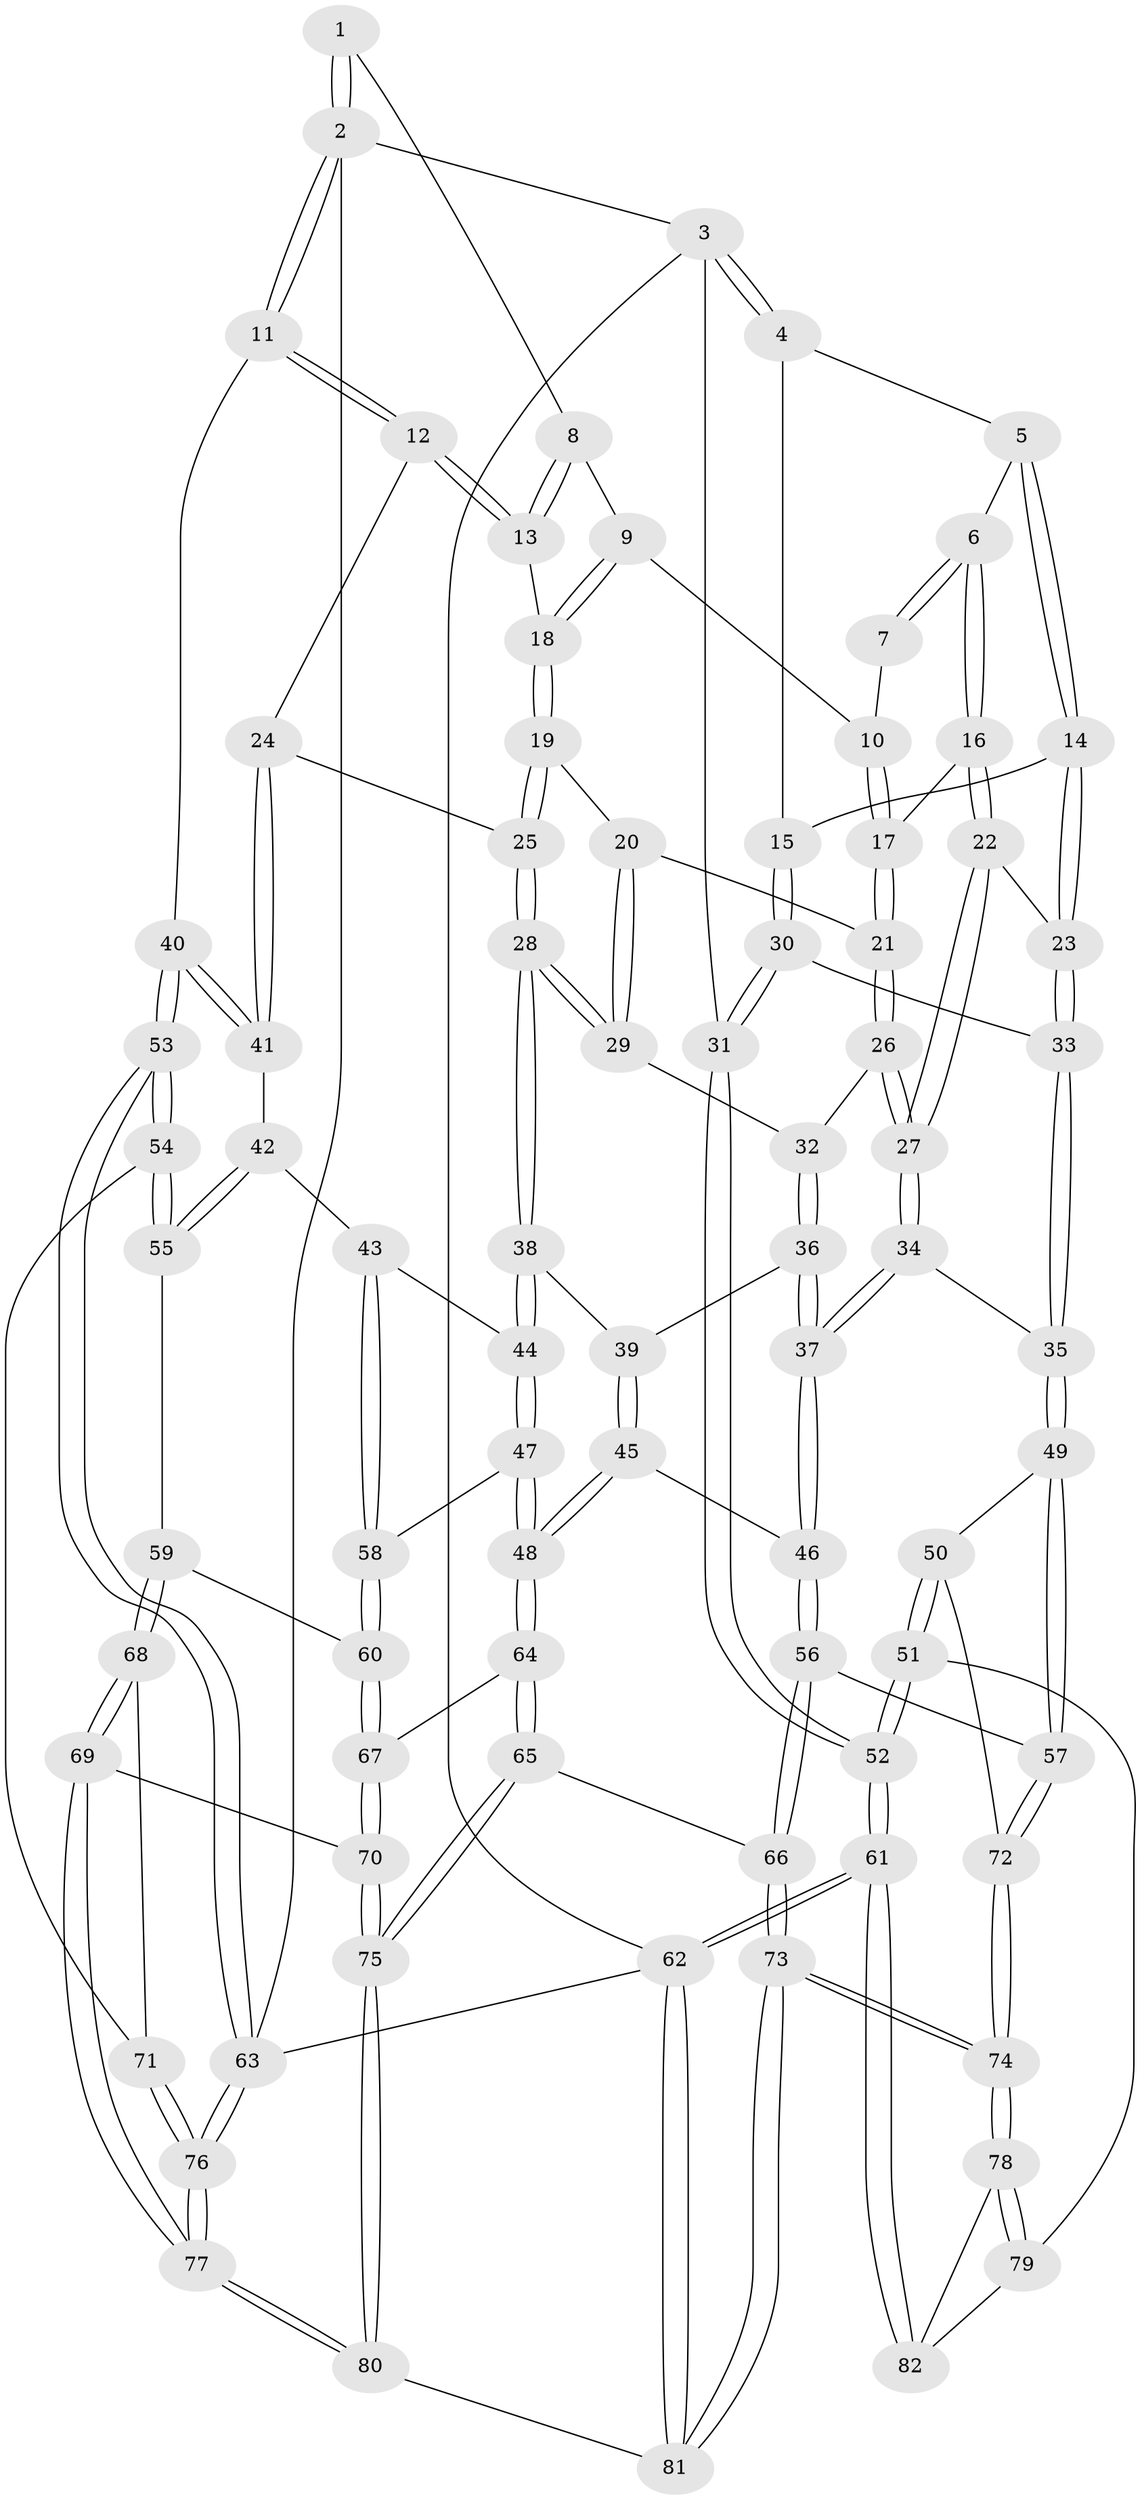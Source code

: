 // coarse degree distribution, {8: 0.0625, 4: 0.4375, 2: 0.0625, 5: 0.28125, 7: 0.03125, 6: 0.0625, 3: 0.0625}
// Generated by graph-tools (version 1.1) at 2025/21/03/04/25 18:21:32]
// undirected, 82 vertices, 202 edges
graph export_dot {
graph [start="1"]
  node [color=gray90,style=filled];
  1 [pos="+0.8981310271129955+0"];
  2 [pos="+1+0"];
  3 [pos="+0+0"];
  4 [pos="+0.05629783455756381+0"];
  5 [pos="+0.26730403733733354+0"];
  6 [pos="+0.3240322765361046+0"];
  7 [pos="+0.6887937196253658+0"];
  8 [pos="+0.8037764373267605+0.03585740023525873"];
  9 [pos="+0.6393093216865214+0.11132113591887924"];
  10 [pos="+0.6290486938320797+0.10578287232014258"];
  11 [pos="+1+0"];
  12 [pos="+0.8547335215583891+0.22253730972866045"];
  13 [pos="+0.8138039384327015+0.10071754500172941"];
  14 [pos="+0.17162623414906575+0.23316503284633713"];
  15 [pos="+0.08997619367688407+0.21335809056539964"];
  16 [pos="+0.38624460939706334+0.013208255297160413"];
  17 [pos="+0.42800456852874613+0.07951457730597321"];
  18 [pos="+0.6632737433020855+0.18498083503897544"];
  19 [pos="+0.664126248133588+0.20298537829265487"];
  20 [pos="+0.5487680553299153+0.20744826382930395"];
  21 [pos="+0.44033104051251437+0.14987149404283034"];
  22 [pos="+0.22211191432530855+0.2692153328196656"];
  23 [pos="+0.20541218276569034+0.2674214718369108"];
  24 [pos="+0.8345457414531388+0.2922744268537776"];
  25 [pos="+0.7259463590559581+0.323711739940789"];
  26 [pos="+0.427568766782225+0.23151400145080545"];
  27 [pos="+0.3025759778343277+0.32635389537505843"];
  28 [pos="+0.6979065420268785+0.3516409475027029"];
  29 [pos="+0.5964631546255066+0.29372104452845554"];
  30 [pos="+0+0.3688523421299298"];
  31 [pos="+0+0.3634396453134298"];
  32 [pos="+0.4649129884499607+0.2938443022954396"];
  33 [pos="+0.0705320168936112+0.44190853131911173"];
  34 [pos="+0.3085201278982666+0.47516169549405274"];
  35 [pos="+0.10714520636694032+0.4749552497244575"];
  36 [pos="+0.4818778099899765+0.38019645213681486"];
  37 [pos="+0.35204480385862114+0.510371193576281"];
  38 [pos="+0.6622829725541551+0.42475637541631395"];
  39 [pos="+0.6472186408041523+0.4253516744478888"];
  40 [pos="+1+0.46635964898812143"];
  41 [pos="+1+0.4326974304158579"];
  42 [pos="+0.8854312699635838+0.5146571210344141"];
  43 [pos="+0.7439856355635073+0.5370290368722476"];
  44 [pos="+0.6842919584366927+0.4936589116344366"];
  45 [pos="+0.38718071835903173+0.591707447055074"];
  46 [pos="+0.38623945106215546+0.5913842576203445"];
  47 [pos="+0.5938503416596087+0.6182249842392402"];
  48 [pos="+0.5269634652585654+0.6821177553017013"];
  49 [pos="+0.1054796393814767+0.5920310822071124"];
  50 [pos="+0.006006225941611815+0.6987428652213489"];
  51 [pos="+0+0.72591049434055"];
  52 [pos="+0+0.7245630295287914"];
  53 [pos="+1+0.7457782580586573"];
  54 [pos="+1+0.724289766382364"];
  55 [pos="+0.8723731123642906+0.6531676988016438"];
  56 [pos="+0.2861221532542101+0.7013025001056984"];
  57 [pos="+0.23262317623664486+0.702356922292402"];
  58 [pos="+0.7730466450549192+0.6720130431940664"];
  59 [pos="+0.7787751937058022+0.6815923247544335"];
  60 [pos="+0.7754980872032848+0.6781460253461427"];
  61 [pos="+0+1"];
  62 [pos="+0+1"];
  63 [pos="+1+1"];
  64 [pos="+0.5291949239683099+0.6876648373076305"];
  65 [pos="+0.38882545368464216+0.8336952977760969"];
  66 [pos="+0.30916464590630827+0.7960226337485814"];
  67 [pos="+0.5538797594520332+0.7229802226389244"];
  68 [pos="+0.7844533607727241+0.7642888224404599"];
  69 [pos="+0.7015731621018315+0.8692530584209729"];
  70 [pos="+0.5962927508165833+0.8462093171723393"];
  71 [pos="+0.8302977008403097+0.7777668240624276"];
  72 [pos="+0.13345925361741556+0.7789804033231493"];
  73 [pos="+0.20589355778119103+0.9945743043826689"];
  74 [pos="+0.12605520434714387+0.8647104448938453"];
  75 [pos="+0.4808498190618319+0.9683157813790516"];
  76 [pos="+1+1"];
  77 [pos="+1+1"];
  78 [pos="+0.09076296533644652+0.8628793697202297"];
  79 [pos="+0+0.7950410531909206"];
  80 [pos="+0.4081840255593228+1"];
  81 [pos="+0.22946722820613463+1"];
  82 [pos="+0.024649899141884323+0.8912572846644741"];
  1 -- 2;
  1 -- 2;
  1 -- 8;
  2 -- 3;
  2 -- 11;
  2 -- 11;
  2 -- 63;
  3 -- 4;
  3 -- 4;
  3 -- 31;
  3 -- 62;
  4 -- 5;
  4 -- 15;
  5 -- 6;
  5 -- 14;
  5 -- 14;
  6 -- 7;
  6 -- 7;
  6 -- 16;
  6 -- 16;
  7 -- 10;
  8 -- 9;
  8 -- 13;
  8 -- 13;
  9 -- 10;
  9 -- 18;
  9 -- 18;
  10 -- 17;
  10 -- 17;
  11 -- 12;
  11 -- 12;
  11 -- 40;
  12 -- 13;
  12 -- 13;
  12 -- 24;
  13 -- 18;
  14 -- 15;
  14 -- 23;
  14 -- 23;
  15 -- 30;
  15 -- 30;
  16 -- 17;
  16 -- 22;
  16 -- 22;
  17 -- 21;
  17 -- 21;
  18 -- 19;
  18 -- 19;
  19 -- 20;
  19 -- 25;
  19 -- 25;
  20 -- 21;
  20 -- 29;
  20 -- 29;
  21 -- 26;
  21 -- 26;
  22 -- 23;
  22 -- 27;
  22 -- 27;
  23 -- 33;
  23 -- 33;
  24 -- 25;
  24 -- 41;
  24 -- 41;
  25 -- 28;
  25 -- 28;
  26 -- 27;
  26 -- 27;
  26 -- 32;
  27 -- 34;
  27 -- 34;
  28 -- 29;
  28 -- 29;
  28 -- 38;
  28 -- 38;
  29 -- 32;
  30 -- 31;
  30 -- 31;
  30 -- 33;
  31 -- 52;
  31 -- 52;
  32 -- 36;
  32 -- 36;
  33 -- 35;
  33 -- 35;
  34 -- 35;
  34 -- 37;
  34 -- 37;
  35 -- 49;
  35 -- 49;
  36 -- 37;
  36 -- 37;
  36 -- 39;
  37 -- 46;
  37 -- 46;
  38 -- 39;
  38 -- 44;
  38 -- 44;
  39 -- 45;
  39 -- 45;
  40 -- 41;
  40 -- 41;
  40 -- 53;
  40 -- 53;
  41 -- 42;
  42 -- 43;
  42 -- 55;
  42 -- 55;
  43 -- 44;
  43 -- 58;
  43 -- 58;
  44 -- 47;
  44 -- 47;
  45 -- 46;
  45 -- 48;
  45 -- 48;
  46 -- 56;
  46 -- 56;
  47 -- 48;
  47 -- 48;
  47 -- 58;
  48 -- 64;
  48 -- 64;
  49 -- 50;
  49 -- 57;
  49 -- 57;
  50 -- 51;
  50 -- 51;
  50 -- 72;
  51 -- 52;
  51 -- 52;
  51 -- 79;
  52 -- 61;
  52 -- 61;
  53 -- 54;
  53 -- 54;
  53 -- 63;
  53 -- 63;
  54 -- 55;
  54 -- 55;
  54 -- 71;
  55 -- 59;
  56 -- 57;
  56 -- 66;
  56 -- 66;
  57 -- 72;
  57 -- 72;
  58 -- 60;
  58 -- 60;
  59 -- 60;
  59 -- 68;
  59 -- 68;
  60 -- 67;
  60 -- 67;
  61 -- 62;
  61 -- 62;
  61 -- 82;
  61 -- 82;
  62 -- 81;
  62 -- 81;
  62 -- 63;
  63 -- 76;
  63 -- 76;
  64 -- 65;
  64 -- 65;
  64 -- 67;
  65 -- 66;
  65 -- 75;
  65 -- 75;
  66 -- 73;
  66 -- 73;
  67 -- 70;
  67 -- 70;
  68 -- 69;
  68 -- 69;
  68 -- 71;
  69 -- 70;
  69 -- 77;
  69 -- 77;
  70 -- 75;
  70 -- 75;
  71 -- 76;
  71 -- 76;
  72 -- 74;
  72 -- 74;
  73 -- 74;
  73 -- 74;
  73 -- 81;
  73 -- 81;
  74 -- 78;
  74 -- 78;
  75 -- 80;
  75 -- 80;
  76 -- 77;
  76 -- 77;
  77 -- 80;
  77 -- 80;
  78 -- 79;
  78 -- 79;
  78 -- 82;
  79 -- 82;
  80 -- 81;
}
